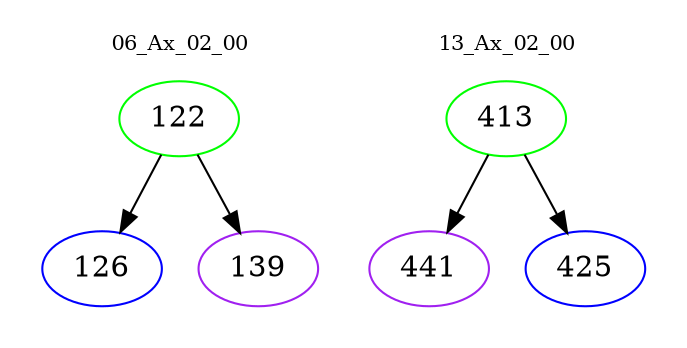 digraph{
subgraph cluster_0 {
color = white
label = "06_Ax_02_00";
fontsize=10;
T0_122 [label="122", color="green"]
T0_122 -> T0_126 [color="black"]
T0_126 [label="126", color="blue"]
T0_122 -> T0_139 [color="black"]
T0_139 [label="139", color="purple"]
}
subgraph cluster_1 {
color = white
label = "13_Ax_02_00";
fontsize=10;
T1_413 [label="413", color="green"]
T1_413 -> T1_441 [color="black"]
T1_441 [label="441", color="purple"]
T1_413 -> T1_425 [color="black"]
T1_425 [label="425", color="blue"]
}
}
